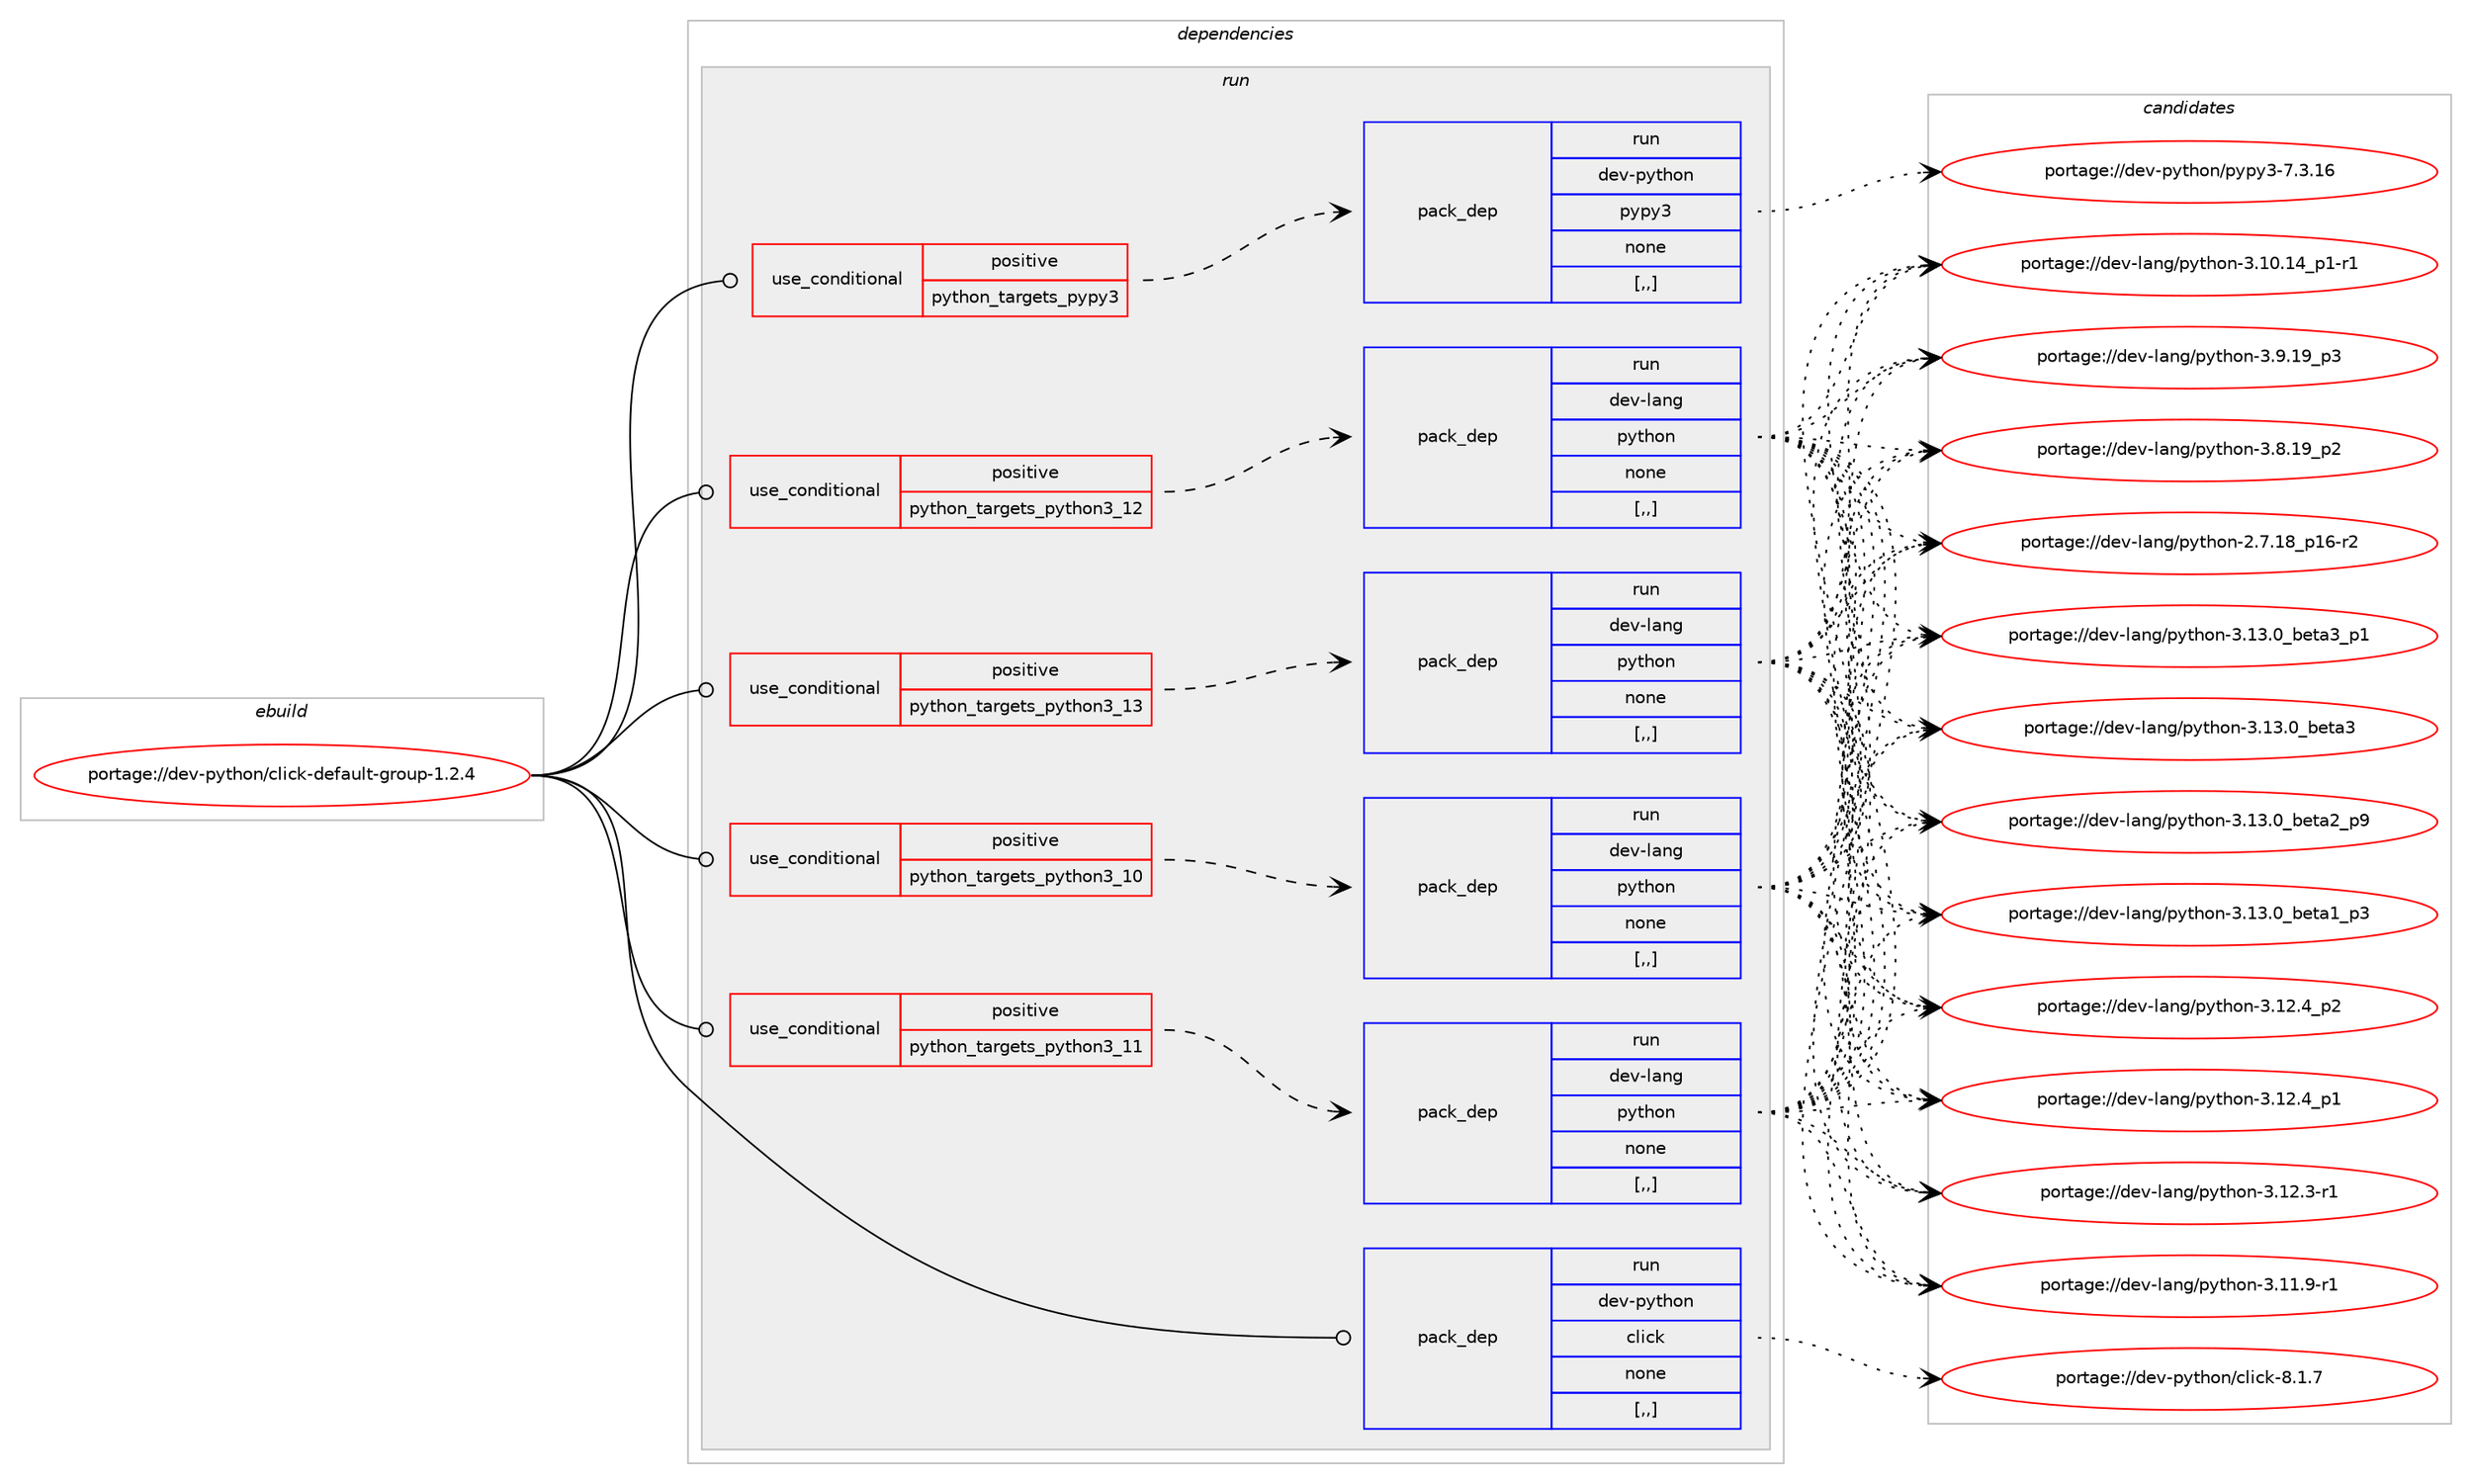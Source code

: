 digraph prolog {

# *************
# Graph options
# *************

newrank=true;
concentrate=true;
compound=true;
graph [rankdir=LR,fontname=Helvetica,fontsize=10,ranksep=1.5];#, ranksep=2.5, nodesep=0.2];
edge  [arrowhead=vee];
node  [fontname=Helvetica,fontsize=10];

# **********
# The ebuild
# **********

subgraph cluster_leftcol {
color=gray;
label=<<i>ebuild</i>>;
id [label="portage://dev-python/click-default-group-1.2.4", color=red, width=4, href="../dev-python/click-default-group-1.2.4.svg"];
}

# ****************
# The dependencies
# ****************

subgraph cluster_midcol {
color=gray;
label=<<i>dependencies</i>>;
subgraph cluster_compile {
fillcolor="#eeeeee";
style=filled;
label=<<i>compile</i>>;
}
subgraph cluster_compileandrun {
fillcolor="#eeeeee";
style=filled;
label=<<i>compile and run</i>>;
}
subgraph cluster_run {
fillcolor="#eeeeee";
style=filled;
label=<<i>run</i>>;
subgraph cond31611 {
dependency143422 [label=<<TABLE BORDER="0" CELLBORDER="1" CELLSPACING="0" CELLPADDING="4"><TR><TD ROWSPAN="3" CELLPADDING="10">use_conditional</TD></TR><TR><TD>positive</TD></TR><TR><TD>python_targets_pypy3</TD></TR></TABLE>>, shape=none, color=red];
subgraph pack110565 {
dependency143423 [label=<<TABLE BORDER="0" CELLBORDER="1" CELLSPACING="0" CELLPADDING="4" WIDTH="220"><TR><TD ROWSPAN="6" CELLPADDING="30">pack_dep</TD></TR><TR><TD WIDTH="110">run</TD></TR><TR><TD>dev-python</TD></TR><TR><TD>pypy3</TD></TR><TR><TD>none</TD></TR><TR><TD>[,,]</TD></TR></TABLE>>, shape=none, color=blue];
}
dependency143422:e -> dependency143423:w [weight=20,style="dashed",arrowhead="vee"];
}
id:e -> dependency143422:w [weight=20,style="solid",arrowhead="odot"];
subgraph cond31612 {
dependency143424 [label=<<TABLE BORDER="0" CELLBORDER="1" CELLSPACING="0" CELLPADDING="4"><TR><TD ROWSPAN="3" CELLPADDING="10">use_conditional</TD></TR><TR><TD>positive</TD></TR><TR><TD>python_targets_python3_10</TD></TR></TABLE>>, shape=none, color=red];
subgraph pack110566 {
dependency143425 [label=<<TABLE BORDER="0" CELLBORDER="1" CELLSPACING="0" CELLPADDING="4" WIDTH="220"><TR><TD ROWSPAN="6" CELLPADDING="30">pack_dep</TD></TR><TR><TD WIDTH="110">run</TD></TR><TR><TD>dev-lang</TD></TR><TR><TD>python</TD></TR><TR><TD>none</TD></TR><TR><TD>[,,]</TD></TR></TABLE>>, shape=none, color=blue];
}
dependency143424:e -> dependency143425:w [weight=20,style="dashed",arrowhead="vee"];
}
id:e -> dependency143424:w [weight=20,style="solid",arrowhead="odot"];
subgraph cond31613 {
dependency143426 [label=<<TABLE BORDER="0" CELLBORDER="1" CELLSPACING="0" CELLPADDING="4"><TR><TD ROWSPAN="3" CELLPADDING="10">use_conditional</TD></TR><TR><TD>positive</TD></TR><TR><TD>python_targets_python3_11</TD></TR></TABLE>>, shape=none, color=red];
subgraph pack110567 {
dependency143427 [label=<<TABLE BORDER="0" CELLBORDER="1" CELLSPACING="0" CELLPADDING="4" WIDTH="220"><TR><TD ROWSPAN="6" CELLPADDING="30">pack_dep</TD></TR><TR><TD WIDTH="110">run</TD></TR><TR><TD>dev-lang</TD></TR><TR><TD>python</TD></TR><TR><TD>none</TD></TR><TR><TD>[,,]</TD></TR></TABLE>>, shape=none, color=blue];
}
dependency143426:e -> dependency143427:w [weight=20,style="dashed",arrowhead="vee"];
}
id:e -> dependency143426:w [weight=20,style="solid",arrowhead="odot"];
subgraph cond31614 {
dependency143428 [label=<<TABLE BORDER="0" CELLBORDER="1" CELLSPACING="0" CELLPADDING="4"><TR><TD ROWSPAN="3" CELLPADDING="10">use_conditional</TD></TR><TR><TD>positive</TD></TR><TR><TD>python_targets_python3_12</TD></TR></TABLE>>, shape=none, color=red];
subgraph pack110568 {
dependency143429 [label=<<TABLE BORDER="0" CELLBORDER="1" CELLSPACING="0" CELLPADDING="4" WIDTH="220"><TR><TD ROWSPAN="6" CELLPADDING="30">pack_dep</TD></TR><TR><TD WIDTH="110">run</TD></TR><TR><TD>dev-lang</TD></TR><TR><TD>python</TD></TR><TR><TD>none</TD></TR><TR><TD>[,,]</TD></TR></TABLE>>, shape=none, color=blue];
}
dependency143428:e -> dependency143429:w [weight=20,style="dashed",arrowhead="vee"];
}
id:e -> dependency143428:w [weight=20,style="solid",arrowhead="odot"];
subgraph cond31615 {
dependency143430 [label=<<TABLE BORDER="0" CELLBORDER="1" CELLSPACING="0" CELLPADDING="4"><TR><TD ROWSPAN="3" CELLPADDING="10">use_conditional</TD></TR><TR><TD>positive</TD></TR><TR><TD>python_targets_python3_13</TD></TR></TABLE>>, shape=none, color=red];
subgraph pack110569 {
dependency143431 [label=<<TABLE BORDER="0" CELLBORDER="1" CELLSPACING="0" CELLPADDING="4" WIDTH="220"><TR><TD ROWSPAN="6" CELLPADDING="30">pack_dep</TD></TR><TR><TD WIDTH="110">run</TD></TR><TR><TD>dev-lang</TD></TR><TR><TD>python</TD></TR><TR><TD>none</TD></TR><TR><TD>[,,]</TD></TR></TABLE>>, shape=none, color=blue];
}
dependency143430:e -> dependency143431:w [weight=20,style="dashed",arrowhead="vee"];
}
id:e -> dependency143430:w [weight=20,style="solid",arrowhead="odot"];
subgraph pack110570 {
dependency143432 [label=<<TABLE BORDER="0" CELLBORDER="1" CELLSPACING="0" CELLPADDING="4" WIDTH="220"><TR><TD ROWSPAN="6" CELLPADDING="30">pack_dep</TD></TR><TR><TD WIDTH="110">run</TD></TR><TR><TD>dev-python</TD></TR><TR><TD>click</TD></TR><TR><TD>none</TD></TR><TR><TD>[,,]</TD></TR></TABLE>>, shape=none, color=blue];
}
id:e -> dependency143432:w [weight=20,style="solid",arrowhead="odot"];
}
}

# **************
# The candidates
# **************

subgraph cluster_choices {
rank=same;
color=gray;
label=<<i>candidates</i>>;

subgraph choice110565 {
color=black;
nodesep=1;
choice10010111845112121116104111110471121211121215145554651464954 [label="portage://dev-python/pypy3-7.3.16", color=red, width=4,href="../dev-python/pypy3-7.3.16.svg"];
dependency143423:e -> choice10010111845112121116104111110471121211121215145554651464954:w [style=dotted,weight="100"];
}
subgraph choice110566 {
color=black;
nodesep=1;
choice10010111845108971101034711212111610411111045514649514648959810111697519511249 [label="portage://dev-lang/python-3.13.0_beta3_p1", color=red, width=4,href="../dev-lang/python-3.13.0_beta3_p1.svg"];
choice1001011184510897110103471121211161041111104551464951464895981011169751 [label="portage://dev-lang/python-3.13.0_beta3", color=red, width=4,href="../dev-lang/python-3.13.0_beta3.svg"];
choice10010111845108971101034711212111610411111045514649514648959810111697509511257 [label="portage://dev-lang/python-3.13.0_beta2_p9", color=red, width=4,href="../dev-lang/python-3.13.0_beta2_p9.svg"];
choice10010111845108971101034711212111610411111045514649514648959810111697499511251 [label="portage://dev-lang/python-3.13.0_beta1_p3", color=red, width=4,href="../dev-lang/python-3.13.0_beta1_p3.svg"];
choice100101118451089711010347112121116104111110455146495046529511250 [label="portage://dev-lang/python-3.12.4_p2", color=red, width=4,href="../dev-lang/python-3.12.4_p2.svg"];
choice100101118451089711010347112121116104111110455146495046529511249 [label="portage://dev-lang/python-3.12.4_p1", color=red, width=4,href="../dev-lang/python-3.12.4_p1.svg"];
choice100101118451089711010347112121116104111110455146495046514511449 [label="portage://dev-lang/python-3.12.3-r1", color=red, width=4,href="../dev-lang/python-3.12.3-r1.svg"];
choice100101118451089711010347112121116104111110455146494946574511449 [label="portage://dev-lang/python-3.11.9-r1", color=red, width=4,href="../dev-lang/python-3.11.9-r1.svg"];
choice100101118451089711010347112121116104111110455146494846495295112494511449 [label="portage://dev-lang/python-3.10.14_p1-r1", color=red, width=4,href="../dev-lang/python-3.10.14_p1-r1.svg"];
choice100101118451089711010347112121116104111110455146574649579511251 [label="portage://dev-lang/python-3.9.19_p3", color=red, width=4,href="../dev-lang/python-3.9.19_p3.svg"];
choice100101118451089711010347112121116104111110455146564649579511250 [label="portage://dev-lang/python-3.8.19_p2", color=red, width=4,href="../dev-lang/python-3.8.19_p2.svg"];
choice100101118451089711010347112121116104111110455046554649569511249544511450 [label="portage://dev-lang/python-2.7.18_p16-r2", color=red, width=4,href="../dev-lang/python-2.7.18_p16-r2.svg"];
dependency143425:e -> choice10010111845108971101034711212111610411111045514649514648959810111697519511249:w [style=dotted,weight="100"];
dependency143425:e -> choice1001011184510897110103471121211161041111104551464951464895981011169751:w [style=dotted,weight="100"];
dependency143425:e -> choice10010111845108971101034711212111610411111045514649514648959810111697509511257:w [style=dotted,weight="100"];
dependency143425:e -> choice10010111845108971101034711212111610411111045514649514648959810111697499511251:w [style=dotted,weight="100"];
dependency143425:e -> choice100101118451089711010347112121116104111110455146495046529511250:w [style=dotted,weight="100"];
dependency143425:e -> choice100101118451089711010347112121116104111110455146495046529511249:w [style=dotted,weight="100"];
dependency143425:e -> choice100101118451089711010347112121116104111110455146495046514511449:w [style=dotted,weight="100"];
dependency143425:e -> choice100101118451089711010347112121116104111110455146494946574511449:w [style=dotted,weight="100"];
dependency143425:e -> choice100101118451089711010347112121116104111110455146494846495295112494511449:w [style=dotted,weight="100"];
dependency143425:e -> choice100101118451089711010347112121116104111110455146574649579511251:w [style=dotted,weight="100"];
dependency143425:e -> choice100101118451089711010347112121116104111110455146564649579511250:w [style=dotted,weight="100"];
dependency143425:e -> choice100101118451089711010347112121116104111110455046554649569511249544511450:w [style=dotted,weight="100"];
}
subgraph choice110567 {
color=black;
nodesep=1;
choice10010111845108971101034711212111610411111045514649514648959810111697519511249 [label="portage://dev-lang/python-3.13.0_beta3_p1", color=red, width=4,href="../dev-lang/python-3.13.0_beta3_p1.svg"];
choice1001011184510897110103471121211161041111104551464951464895981011169751 [label="portage://dev-lang/python-3.13.0_beta3", color=red, width=4,href="../dev-lang/python-3.13.0_beta3.svg"];
choice10010111845108971101034711212111610411111045514649514648959810111697509511257 [label="portage://dev-lang/python-3.13.0_beta2_p9", color=red, width=4,href="../dev-lang/python-3.13.0_beta2_p9.svg"];
choice10010111845108971101034711212111610411111045514649514648959810111697499511251 [label="portage://dev-lang/python-3.13.0_beta1_p3", color=red, width=4,href="../dev-lang/python-3.13.0_beta1_p3.svg"];
choice100101118451089711010347112121116104111110455146495046529511250 [label="portage://dev-lang/python-3.12.4_p2", color=red, width=4,href="../dev-lang/python-3.12.4_p2.svg"];
choice100101118451089711010347112121116104111110455146495046529511249 [label="portage://dev-lang/python-3.12.4_p1", color=red, width=4,href="../dev-lang/python-3.12.4_p1.svg"];
choice100101118451089711010347112121116104111110455146495046514511449 [label="portage://dev-lang/python-3.12.3-r1", color=red, width=4,href="../dev-lang/python-3.12.3-r1.svg"];
choice100101118451089711010347112121116104111110455146494946574511449 [label="portage://dev-lang/python-3.11.9-r1", color=red, width=4,href="../dev-lang/python-3.11.9-r1.svg"];
choice100101118451089711010347112121116104111110455146494846495295112494511449 [label="portage://dev-lang/python-3.10.14_p1-r1", color=red, width=4,href="../dev-lang/python-3.10.14_p1-r1.svg"];
choice100101118451089711010347112121116104111110455146574649579511251 [label="portage://dev-lang/python-3.9.19_p3", color=red, width=4,href="../dev-lang/python-3.9.19_p3.svg"];
choice100101118451089711010347112121116104111110455146564649579511250 [label="portage://dev-lang/python-3.8.19_p2", color=red, width=4,href="../dev-lang/python-3.8.19_p2.svg"];
choice100101118451089711010347112121116104111110455046554649569511249544511450 [label="portage://dev-lang/python-2.7.18_p16-r2", color=red, width=4,href="../dev-lang/python-2.7.18_p16-r2.svg"];
dependency143427:e -> choice10010111845108971101034711212111610411111045514649514648959810111697519511249:w [style=dotted,weight="100"];
dependency143427:e -> choice1001011184510897110103471121211161041111104551464951464895981011169751:w [style=dotted,weight="100"];
dependency143427:e -> choice10010111845108971101034711212111610411111045514649514648959810111697509511257:w [style=dotted,weight="100"];
dependency143427:e -> choice10010111845108971101034711212111610411111045514649514648959810111697499511251:w [style=dotted,weight="100"];
dependency143427:e -> choice100101118451089711010347112121116104111110455146495046529511250:w [style=dotted,weight="100"];
dependency143427:e -> choice100101118451089711010347112121116104111110455146495046529511249:w [style=dotted,weight="100"];
dependency143427:e -> choice100101118451089711010347112121116104111110455146495046514511449:w [style=dotted,weight="100"];
dependency143427:e -> choice100101118451089711010347112121116104111110455146494946574511449:w [style=dotted,weight="100"];
dependency143427:e -> choice100101118451089711010347112121116104111110455146494846495295112494511449:w [style=dotted,weight="100"];
dependency143427:e -> choice100101118451089711010347112121116104111110455146574649579511251:w [style=dotted,weight="100"];
dependency143427:e -> choice100101118451089711010347112121116104111110455146564649579511250:w [style=dotted,weight="100"];
dependency143427:e -> choice100101118451089711010347112121116104111110455046554649569511249544511450:w [style=dotted,weight="100"];
}
subgraph choice110568 {
color=black;
nodesep=1;
choice10010111845108971101034711212111610411111045514649514648959810111697519511249 [label="portage://dev-lang/python-3.13.0_beta3_p1", color=red, width=4,href="../dev-lang/python-3.13.0_beta3_p1.svg"];
choice1001011184510897110103471121211161041111104551464951464895981011169751 [label="portage://dev-lang/python-3.13.0_beta3", color=red, width=4,href="../dev-lang/python-3.13.0_beta3.svg"];
choice10010111845108971101034711212111610411111045514649514648959810111697509511257 [label="portage://dev-lang/python-3.13.0_beta2_p9", color=red, width=4,href="../dev-lang/python-3.13.0_beta2_p9.svg"];
choice10010111845108971101034711212111610411111045514649514648959810111697499511251 [label="portage://dev-lang/python-3.13.0_beta1_p3", color=red, width=4,href="../dev-lang/python-3.13.0_beta1_p3.svg"];
choice100101118451089711010347112121116104111110455146495046529511250 [label="portage://dev-lang/python-3.12.4_p2", color=red, width=4,href="../dev-lang/python-3.12.4_p2.svg"];
choice100101118451089711010347112121116104111110455146495046529511249 [label="portage://dev-lang/python-3.12.4_p1", color=red, width=4,href="../dev-lang/python-3.12.4_p1.svg"];
choice100101118451089711010347112121116104111110455146495046514511449 [label="portage://dev-lang/python-3.12.3-r1", color=red, width=4,href="../dev-lang/python-3.12.3-r1.svg"];
choice100101118451089711010347112121116104111110455146494946574511449 [label="portage://dev-lang/python-3.11.9-r1", color=red, width=4,href="../dev-lang/python-3.11.9-r1.svg"];
choice100101118451089711010347112121116104111110455146494846495295112494511449 [label="portage://dev-lang/python-3.10.14_p1-r1", color=red, width=4,href="../dev-lang/python-3.10.14_p1-r1.svg"];
choice100101118451089711010347112121116104111110455146574649579511251 [label="portage://dev-lang/python-3.9.19_p3", color=red, width=4,href="../dev-lang/python-3.9.19_p3.svg"];
choice100101118451089711010347112121116104111110455146564649579511250 [label="portage://dev-lang/python-3.8.19_p2", color=red, width=4,href="../dev-lang/python-3.8.19_p2.svg"];
choice100101118451089711010347112121116104111110455046554649569511249544511450 [label="portage://dev-lang/python-2.7.18_p16-r2", color=red, width=4,href="../dev-lang/python-2.7.18_p16-r2.svg"];
dependency143429:e -> choice10010111845108971101034711212111610411111045514649514648959810111697519511249:w [style=dotted,weight="100"];
dependency143429:e -> choice1001011184510897110103471121211161041111104551464951464895981011169751:w [style=dotted,weight="100"];
dependency143429:e -> choice10010111845108971101034711212111610411111045514649514648959810111697509511257:w [style=dotted,weight="100"];
dependency143429:e -> choice10010111845108971101034711212111610411111045514649514648959810111697499511251:w [style=dotted,weight="100"];
dependency143429:e -> choice100101118451089711010347112121116104111110455146495046529511250:w [style=dotted,weight="100"];
dependency143429:e -> choice100101118451089711010347112121116104111110455146495046529511249:w [style=dotted,weight="100"];
dependency143429:e -> choice100101118451089711010347112121116104111110455146495046514511449:w [style=dotted,weight="100"];
dependency143429:e -> choice100101118451089711010347112121116104111110455146494946574511449:w [style=dotted,weight="100"];
dependency143429:e -> choice100101118451089711010347112121116104111110455146494846495295112494511449:w [style=dotted,weight="100"];
dependency143429:e -> choice100101118451089711010347112121116104111110455146574649579511251:w [style=dotted,weight="100"];
dependency143429:e -> choice100101118451089711010347112121116104111110455146564649579511250:w [style=dotted,weight="100"];
dependency143429:e -> choice100101118451089711010347112121116104111110455046554649569511249544511450:w [style=dotted,weight="100"];
}
subgraph choice110569 {
color=black;
nodesep=1;
choice10010111845108971101034711212111610411111045514649514648959810111697519511249 [label="portage://dev-lang/python-3.13.0_beta3_p1", color=red, width=4,href="../dev-lang/python-3.13.0_beta3_p1.svg"];
choice1001011184510897110103471121211161041111104551464951464895981011169751 [label="portage://dev-lang/python-3.13.0_beta3", color=red, width=4,href="../dev-lang/python-3.13.0_beta3.svg"];
choice10010111845108971101034711212111610411111045514649514648959810111697509511257 [label="portage://dev-lang/python-3.13.0_beta2_p9", color=red, width=4,href="../dev-lang/python-3.13.0_beta2_p9.svg"];
choice10010111845108971101034711212111610411111045514649514648959810111697499511251 [label="portage://dev-lang/python-3.13.0_beta1_p3", color=red, width=4,href="../dev-lang/python-3.13.0_beta1_p3.svg"];
choice100101118451089711010347112121116104111110455146495046529511250 [label="portage://dev-lang/python-3.12.4_p2", color=red, width=4,href="../dev-lang/python-3.12.4_p2.svg"];
choice100101118451089711010347112121116104111110455146495046529511249 [label="portage://dev-lang/python-3.12.4_p1", color=red, width=4,href="../dev-lang/python-3.12.4_p1.svg"];
choice100101118451089711010347112121116104111110455146495046514511449 [label="portage://dev-lang/python-3.12.3-r1", color=red, width=4,href="../dev-lang/python-3.12.3-r1.svg"];
choice100101118451089711010347112121116104111110455146494946574511449 [label="portage://dev-lang/python-3.11.9-r1", color=red, width=4,href="../dev-lang/python-3.11.9-r1.svg"];
choice100101118451089711010347112121116104111110455146494846495295112494511449 [label="portage://dev-lang/python-3.10.14_p1-r1", color=red, width=4,href="../dev-lang/python-3.10.14_p1-r1.svg"];
choice100101118451089711010347112121116104111110455146574649579511251 [label="portage://dev-lang/python-3.9.19_p3", color=red, width=4,href="../dev-lang/python-3.9.19_p3.svg"];
choice100101118451089711010347112121116104111110455146564649579511250 [label="portage://dev-lang/python-3.8.19_p2", color=red, width=4,href="../dev-lang/python-3.8.19_p2.svg"];
choice100101118451089711010347112121116104111110455046554649569511249544511450 [label="portage://dev-lang/python-2.7.18_p16-r2", color=red, width=4,href="../dev-lang/python-2.7.18_p16-r2.svg"];
dependency143431:e -> choice10010111845108971101034711212111610411111045514649514648959810111697519511249:w [style=dotted,weight="100"];
dependency143431:e -> choice1001011184510897110103471121211161041111104551464951464895981011169751:w [style=dotted,weight="100"];
dependency143431:e -> choice10010111845108971101034711212111610411111045514649514648959810111697509511257:w [style=dotted,weight="100"];
dependency143431:e -> choice10010111845108971101034711212111610411111045514649514648959810111697499511251:w [style=dotted,weight="100"];
dependency143431:e -> choice100101118451089711010347112121116104111110455146495046529511250:w [style=dotted,weight="100"];
dependency143431:e -> choice100101118451089711010347112121116104111110455146495046529511249:w [style=dotted,weight="100"];
dependency143431:e -> choice100101118451089711010347112121116104111110455146495046514511449:w [style=dotted,weight="100"];
dependency143431:e -> choice100101118451089711010347112121116104111110455146494946574511449:w [style=dotted,weight="100"];
dependency143431:e -> choice100101118451089711010347112121116104111110455146494846495295112494511449:w [style=dotted,weight="100"];
dependency143431:e -> choice100101118451089711010347112121116104111110455146574649579511251:w [style=dotted,weight="100"];
dependency143431:e -> choice100101118451089711010347112121116104111110455146564649579511250:w [style=dotted,weight="100"];
dependency143431:e -> choice100101118451089711010347112121116104111110455046554649569511249544511450:w [style=dotted,weight="100"];
}
subgraph choice110570 {
color=black;
nodesep=1;
choice10010111845112121116104111110479910810599107455646494655 [label="portage://dev-python/click-8.1.7", color=red, width=4,href="../dev-python/click-8.1.7.svg"];
dependency143432:e -> choice10010111845112121116104111110479910810599107455646494655:w [style=dotted,weight="100"];
}
}

}
